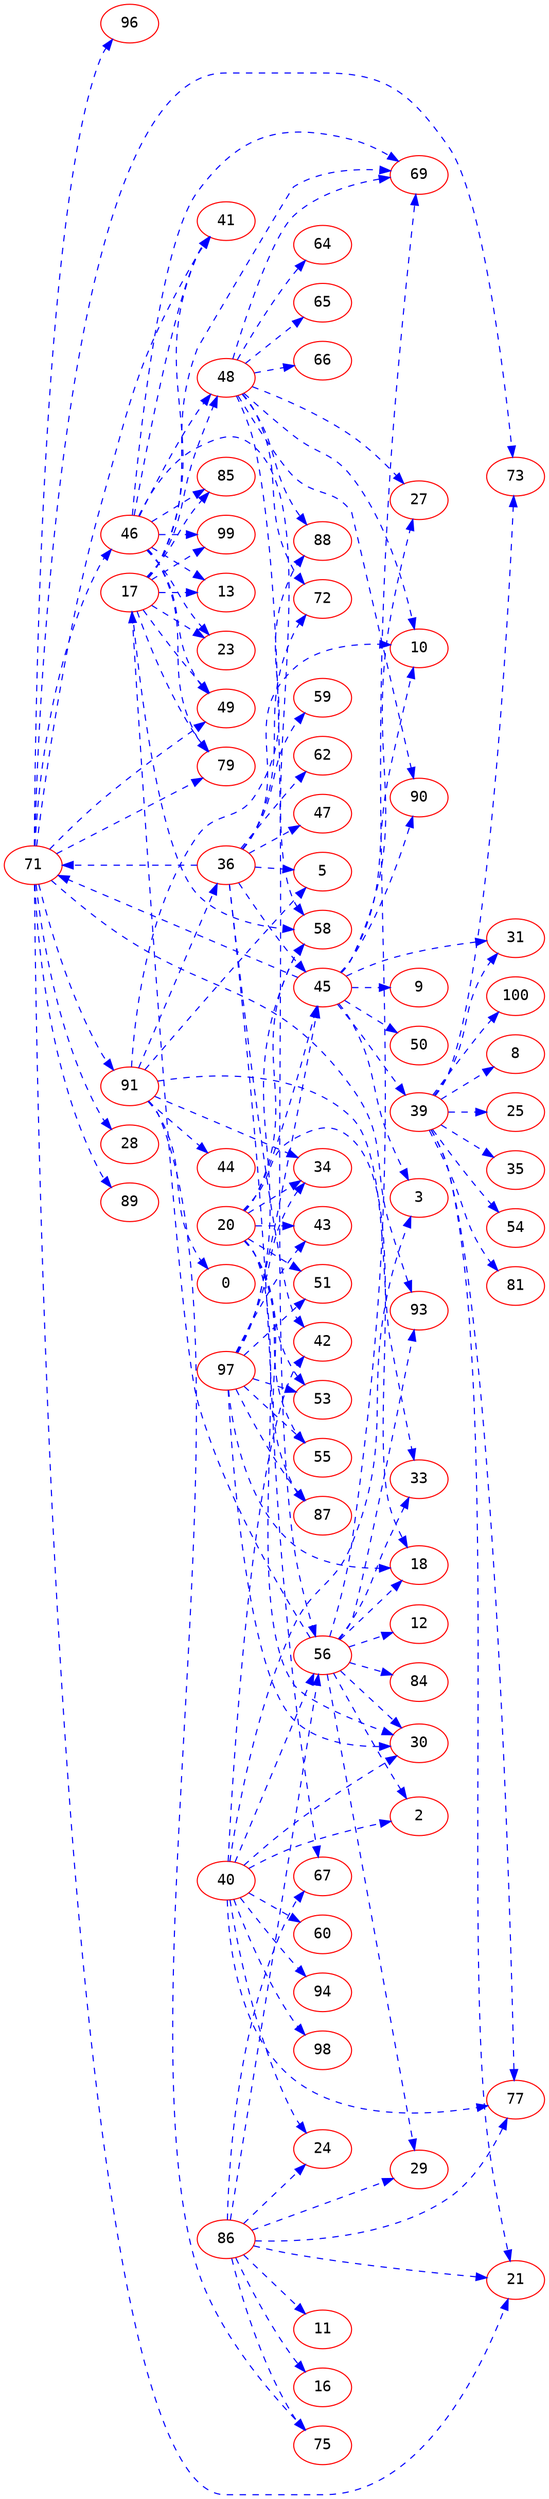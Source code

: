 digraph dumpedGraph {
		node[color=Red,fontname=Courier]
		edge[color=Blue,style=dashed]
		rankdir=LR; //Rank Direction Left to Right
		/*Total Nodes : 15 */
"17"->{"13" "23" "41" "48" "49" "58" "69" "79" "85" "99"}
"20"->{"18" "30" "34" "43" "45" "51" "53" "55" "58" "87"}
"36"->{"5" "10" "42" "45" "47" "59" "62" "67" "71" "72"}
"39"->{"8" "21" "25" "31" "35" "54" "73" "77" "81" "100"}
"40"->{"2" "3" "24" "30" "42" "56" "60" "77" "94" "98"}
"45"->{"3" "9" "10" "27" "31" "39" "50" "71" "90"}
"46"->{"13" "23" "41" "48" "49" "58" "69" "79" "85" "99"}
"48"->{"10" "27" "56" "64" "65" "66" "69" "72" "88" "90"}
"56"->{"2" "12" "17" "18" "29" "30" "33" "69" "84" "93"}
"71"->{"21" "28" "41" "46" "49" "73" "79" "89" "91" "93" "96"}
"84"->{}
"86"->{"11" "16" "21" "24" "29" "56" "67" "75" "77"}
"91"->{"0" "5" "33" "34" "36" "44" "75" "88"}
"97"->{"18" "30" "34" "43" "45" "51" "53" "55" "58" "87"}
"100"->{}
}